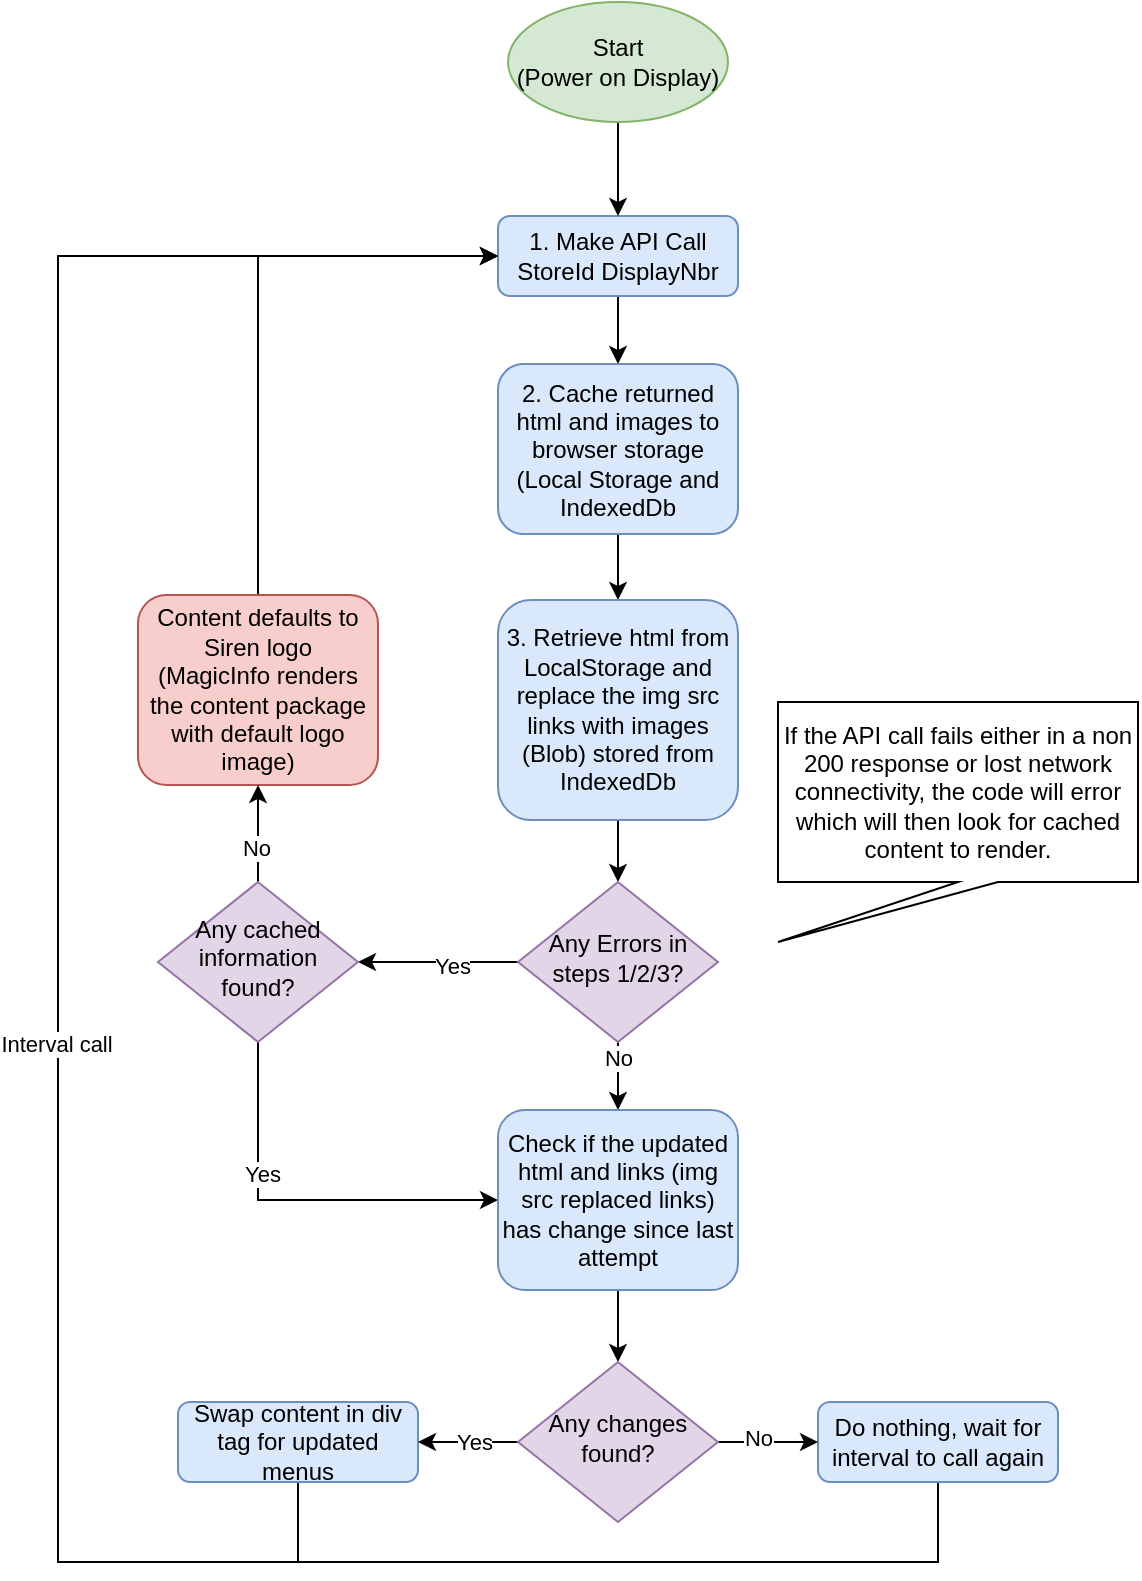 <mxfile version="22.1.2" type="device">
  <diagram id="C5RBs43oDa-KdzZeNtuy" name="Page-1">
    <mxGraphModel dx="1114" dy="804" grid="1" gridSize="10" guides="1" tooltips="1" connect="1" arrows="1" fold="1" page="1" pageScale="1" pageWidth="827" pageHeight="1169" math="0" shadow="0">
      <root>
        <mxCell id="WIyWlLk6GJQsqaUBKTNV-0" />
        <mxCell id="WIyWlLk6GJQsqaUBKTNV-1" parent="WIyWlLk6GJQsqaUBKTNV-0" />
        <mxCell id="1VoOGp__QeZdAw8RW908-10" style="edgeStyle=orthogonalEdgeStyle;rounded=0;orthogonalLoop=1;jettySize=auto;html=1;entryX=0.5;entryY=0;entryDx=0;entryDy=0;" edge="1" parent="WIyWlLk6GJQsqaUBKTNV-1" source="WIyWlLk6GJQsqaUBKTNV-3" target="1VoOGp__QeZdAw8RW908-8">
          <mxGeometry relative="1" as="geometry">
            <mxPoint x="280" y="360" as="targetPoint" />
          </mxGeometry>
        </mxCell>
        <mxCell id="WIyWlLk6GJQsqaUBKTNV-3" value="1. Make API Call&lt;br&gt;StoreId DisplayNbr" style="rounded=1;whiteSpace=wrap;html=1;fontSize=12;glass=0;strokeWidth=1;shadow=0;fillColor=#dae8fc;strokeColor=#6c8ebf;" parent="WIyWlLk6GJQsqaUBKTNV-1" vertex="1">
          <mxGeometry x="400" y="267" width="120" height="40" as="geometry" />
        </mxCell>
        <mxCell id="1VoOGp__QeZdAw8RW908-18" style="edgeStyle=orthogonalEdgeStyle;rounded=0;orthogonalLoop=1;jettySize=auto;html=1;entryX=0.5;entryY=0;entryDx=0;entryDy=0;" edge="1" parent="WIyWlLk6GJQsqaUBKTNV-1" source="1VoOGp__QeZdAw8RW908-8" target="1VoOGp__QeZdAw8RW908-11">
          <mxGeometry relative="1" as="geometry" />
        </mxCell>
        <mxCell id="1VoOGp__QeZdAw8RW908-8" value="2. Cache returned html and images to browser storage&lt;br&gt;(Local Storage and IndexedDb" style="rounded=1;whiteSpace=wrap;html=1;fontSize=12;glass=0;strokeWidth=1;shadow=0;fillColor=#dae8fc;strokeColor=#6c8ebf;" vertex="1" parent="WIyWlLk6GJQsqaUBKTNV-1">
          <mxGeometry x="400" y="341" width="120" height="85" as="geometry" />
        </mxCell>
        <mxCell id="1VoOGp__QeZdAw8RW908-55" style="edgeStyle=orthogonalEdgeStyle;rounded=0;orthogonalLoop=1;jettySize=auto;html=1;entryX=0.5;entryY=0;entryDx=0;entryDy=0;" edge="1" parent="WIyWlLk6GJQsqaUBKTNV-1" source="1VoOGp__QeZdAw8RW908-11" target="1VoOGp__QeZdAw8RW908-12">
          <mxGeometry relative="1" as="geometry" />
        </mxCell>
        <mxCell id="1VoOGp__QeZdAw8RW908-11" value="3. Retrieve html from LocalStorage and replace the img src links with images (Blob) stored from IndexedDb" style="rounded=1;whiteSpace=wrap;html=1;fontSize=12;glass=0;strokeWidth=1;shadow=0;fillColor=#dae8fc;strokeColor=#6c8ebf;" vertex="1" parent="WIyWlLk6GJQsqaUBKTNV-1">
          <mxGeometry x="400" y="459" width="120" height="110" as="geometry" />
        </mxCell>
        <mxCell id="1VoOGp__QeZdAw8RW908-56" style="edgeStyle=orthogonalEdgeStyle;rounded=0;orthogonalLoop=1;jettySize=auto;html=1;" edge="1" parent="WIyWlLk6GJQsqaUBKTNV-1" source="1VoOGp__QeZdAw8RW908-12">
          <mxGeometry relative="1" as="geometry">
            <mxPoint x="330" y="640" as="targetPoint" />
          </mxGeometry>
        </mxCell>
        <mxCell id="1VoOGp__QeZdAw8RW908-65" value="Yes" style="edgeLabel;html=1;align=center;verticalAlign=middle;resizable=0;points=[];" vertex="1" connectable="0" parent="1VoOGp__QeZdAw8RW908-56">
          <mxGeometry x="-0.18" y="2" relative="1" as="geometry">
            <mxPoint as="offset" />
          </mxGeometry>
        </mxCell>
        <mxCell id="1VoOGp__QeZdAw8RW908-79" style="edgeStyle=orthogonalEdgeStyle;rounded=0;orthogonalLoop=1;jettySize=auto;html=1;entryX=0.5;entryY=0;entryDx=0;entryDy=0;" edge="1" parent="WIyWlLk6GJQsqaUBKTNV-1" source="1VoOGp__QeZdAw8RW908-12" target="1VoOGp__QeZdAw8RW908-57">
          <mxGeometry relative="1" as="geometry" />
        </mxCell>
        <mxCell id="1VoOGp__QeZdAw8RW908-82" value="No" style="edgeLabel;html=1;align=center;verticalAlign=middle;resizable=0;points=[];" vertex="1" connectable="0" parent="1VoOGp__QeZdAw8RW908-79">
          <mxGeometry x="-0.652" relative="1" as="geometry">
            <mxPoint as="offset" />
          </mxGeometry>
        </mxCell>
        <mxCell id="1VoOGp__QeZdAw8RW908-12" value="Any Errors in steps 1/2/3?" style="rhombus;whiteSpace=wrap;html=1;shadow=0;fontFamily=Helvetica;fontSize=12;align=center;strokeWidth=1;spacing=6;spacingTop=-4;fillColor=#e1d5e7;strokeColor=#9673a6;" vertex="1" parent="WIyWlLk6GJQsqaUBKTNV-1">
          <mxGeometry x="410" y="600" width="100" height="80" as="geometry" />
        </mxCell>
        <mxCell id="1VoOGp__QeZdAw8RW908-43" style="edgeStyle=orthogonalEdgeStyle;rounded=0;orthogonalLoop=1;jettySize=auto;html=1;entryX=0.5;entryY=0;entryDx=0;entryDy=0;" edge="1" parent="WIyWlLk6GJQsqaUBKTNV-1" source="1VoOGp__QeZdAw8RW908-23" target="WIyWlLk6GJQsqaUBKTNV-3">
          <mxGeometry relative="1" as="geometry">
            <mxPoint x="460" y="260" as="targetPoint" />
          </mxGeometry>
        </mxCell>
        <mxCell id="1VoOGp__QeZdAw8RW908-23" value="Start &lt;br&gt;(Power on Display)" style="ellipse;whiteSpace=wrap;html=1;fillColor=#d5e8d4;strokeColor=#82b366;" vertex="1" parent="WIyWlLk6GJQsqaUBKTNV-1">
          <mxGeometry x="405" y="160" width="110" height="60" as="geometry" />
        </mxCell>
        <mxCell id="1VoOGp__QeZdAw8RW908-77" style="edgeStyle=orthogonalEdgeStyle;rounded=0;orthogonalLoop=1;jettySize=auto;html=1;entryX=0;entryY=0.5;entryDx=0;entryDy=0;" edge="1" parent="WIyWlLk6GJQsqaUBKTNV-1" source="1VoOGp__QeZdAw8RW908-33" target="WIyWlLk6GJQsqaUBKTNV-3">
          <mxGeometry relative="1" as="geometry">
            <Array as="points">
              <mxPoint x="280" y="287" />
            </Array>
          </mxGeometry>
        </mxCell>
        <mxCell id="1VoOGp__QeZdAw8RW908-33" value="Content defaults to Siren logo&lt;br style=&quot;border-color: var(--border-color);&quot;&gt;(MagicInfo renders the content package with default logo image)" style="rounded=1;whiteSpace=wrap;html=1;fontSize=12;glass=0;strokeWidth=1;shadow=0;fillColor=#f8cecc;strokeColor=#b85450;" vertex="1" parent="WIyWlLk6GJQsqaUBKTNV-1">
          <mxGeometry x="220" y="456.5" width="120" height="95" as="geometry" />
        </mxCell>
        <mxCell id="1VoOGp__QeZdAw8RW908-85" style="edgeStyle=orthogonalEdgeStyle;rounded=0;orthogonalLoop=1;jettySize=auto;html=1;entryX=0;entryY=0.5;entryDx=0;entryDy=0;" edge="1" parent="WIyWlLk6GJQsqaUBKTNV-1" source="1VoOGp__QeZdAw8RW908-51" target="WIyWlLk6GJQsqaUBKTNV-3">
          <mxGeometry relative="1" as="geometry">
            <Array as="points">
              <mxPoint x="620" y="940" />
              <mxPoint x="180" y="940" />
              <mxPoint x="180" y="287" />
            </Array>
          </mxGeometry>
        </mxCell>
        <mxCell id="1VoOGp__QeZdAw8RW908-51" value="Do nothing, wait for interval to call again" style="rounded=1;whiteSpace=wrap;html=1;fontSize=12;glass=0;strokeWidth=1;shadow=0;fillColor=#dae8fc;strokeColor=#6c8ebf;" vertex="1" parent="WIyWlLk6GJQsqaUBKTNV-1">
          <mxGeometry x="560" y="860" width="120" height="40" as="geometry" />
        </mxCell>
        <mxCell id="1VoOGp__QeZdAw8RW908-86" style="edgeStyle=orthogonalEdgeStyle;rounded=0;orthogonalLoop=1;jettySize=auto;html=1;entryX=0;entryY=0.5;entryDx=0;entryDy=0;" edge="1" parent="WIyWlLk6GJQsqaUBKTNV-1" source="1VoOGp__QeZdAw8RW908-52" target="WIyWlLk6GJQsqaUBKTNV-3">
          <mxGeometry relative="1" as="geometry">
            <Array as="points">
              <mxPoint x="300" y="940" />
              <mxPoint x="180" y="940" />
              <mxPoint x="180" y="287" />
            </Array>
          </mxGeometry>
        </mxCell>
        <mxCell id="1VoOGp__QeZdAw8RW908-87" value="Interval call" style="edgeLabel;html=1;align=center;verticalAlign=middle;resizable=0;points=[];" vertex="1" connectable="0" parent="1VoOGp__QeZdAw8RW908-86">
          <mxGeometry x="-0.189" y="1" relative="1" as="geometry">
            <mxPoint as="offset" />
          </mxGeometry>
        </mxCell>
        <mxCell id="1VoOGp__QeZdAw8RW908-52" value="Swap content in div tag for updated menus" style="rounded=1;whiteSpace=wrap;html=1;fontSize=12;glass=0;strokeWidth=1;shadow=0;fillColor=#dae8fc;strokeColor=#6c8ebf;" vertex="1" parent="WIyWlLk6GJQsqaUBKTNV-1">
          <mxGeometry x="240" y="860" width="120" height="40" as="geometry" />
        </mxCell>
        <mxCell id="1VoOGp__QeZdAw8RW908-63" style="edgeStyle=orthogonalEdgeStyle;rounded=0;orthogonalLoop=1;jettySize=auto;html=1;entryX=0.5;entryY=1;entryDx=0;entryDy=0;" edge="1" parent="WIyWlLk6GJQsqaUBKTNV-1" source="1VoOGp__QeZdAw8RW908-53" target="1VoOGp__QeZdAw8RW908-33">
          <mxGeometry relative="1" as="geometry">
            <mxPoint x="280" y="570" as="targetPoint" />
          </mxGeometry>
        </mxCell>
        <mxCell id="1VoOGp__QeZdAw8RW908-69" value="No" style="edgeLabel;html=1;align=center;verticalAlign=middle;resizable=0;points=[];" vertex="1" connectable="0" parent="1VoOGp__QeZdAw8RW908-63">
          <mxGeometry x="-0.277" y="1" relative="1" as="geometry">
            <mxPoint as="offset" />
          </mxGeometry>
        </mxCell>
        <mxCell id="1VoOGp__QeZdAw8RW908-83" style="edgeStyle=orthogonalEdgeStyle;rounded=0;orthogonalLoop=1;jettySize=auto;html=1;entryX=0;entryY=0.5;entryDx=0;entryDy=0;" edge="1" parent="WIyWlLk6GJQsqaUBKTNV-1" source="1VoOGp__QeZdAw8RW908-53" target="1VoOGp__QeZdAw8RW908-57">
          <mxGeometry relative="1" as="geometry">
            <Array as="points">
              <mxPoint x="280" y="759" />
            </Array>
          </mxGeometry>
        </mxCell>
        <mxCell id="1VoOGp__QeZdAw8RW908-84" value="Yes" style="edgeLabel;html=1;align=center;verticalAlign=middle;resizable=0;points=[];" vertex="1" connectable="0" parent="1VoOGp__QeZdAw8RW908-83">
          <mxGeometry x="-0.337" y="2" relative="1" as="geometry">
            <mxPoint as="offset" />
          </mxGeometry>
        </mxCell>
        <mxCell id="1VoOGp__QeZdAw8RW908-53" value="Any cached information found?" style="rhombus;whiteSpace=wrap;html=1;shadow=0;fontFamily=Helvetica;fontSize=12;align=center;strokeWidth=1;spacing=6;spacingTop=-4;fillColor=#e1d5e7;strokeColor=#9673a6;" vertex="1" parent="WIyWlLk6GJQsqaUBKTNV-1">
          <mxGeometry x="230" y="600" width="100" height="80" as="geometry" />
        </mxCell>
        <mxCell id="1VoOGp__QeZdAw8RW908-64" style="edgeStyle=orthogonalEdgeStyle;rounded=0;orthogonalLoop=1;jettySize=auto;html=1;entryX=0.5;entryY=0;entryDx=0;entryDy=0;" edge="1" parent="WIyWlLk6GJQsqaUBKTNV-1" source="1VoOGp__QeZdAw8RW908-57" target="1VoOGp__QeZdAw8RW908-59">
          <mxGeometry relative="1" as="geometry" />
        </mxCell>
        <mxCell id="1VoOGp__QeZdAw8RW908-57" value="Check if the updated html and links (img src replaced links) has change since last attempt" style="rounded=1;whiteSpace=wrap;html=1;fontSize=12;glass=0;strokeWidth=1;shadow=0;fillColor=#dae8fc;strokeColor=#6c8ebf;" vertex="1" parent="WIyWlLk6GJQsqaUBKTNV-1">
          <mxGeometry x="400" y="714" width="120" height="90" as="geometry" />
        </mxCell>
        <mxCell id="1VoOGp__QeZdAw8RW908-70" style="edgeStyle=orthogonalEdgeStyle;rounded=0;orthogonalLoop=1;jettySize=auto;html=1;entryX=0;entryY=0.5;entryDx=0;entryDy=0;" edge="1" parent="WIyWlLk6GJQsqaUBKTNV-1" source="1VoOGp__QeZdAw8RW908-59" target="1VoOGp__QeZdAw8RW908-51">
          <mxGeometry relative="1" as="geometry" />
        </mxCell>
        <mxCell id="1VoOGp__QeZdAw8RW908-72" value="No" style="edgeLabel;html=1;align=center;verticalAlign=middle;resizable=0;points=[];" vertex="1" connectable="0" parent="1VoOGp__QeZdAw8RW908-70">
          <mxGeometry x="-0.2" y="2" relative="1" as="geometry">
            <mxPoint as="offset" />
          </mxGeometry>
        </mxCell>
        <mxCell id="1VoOGp__QeZdAw8RW908-71" style="edgeStyle=orthogonalEdgeStyle;rounded=0;orthogonalLoop=1;jettySize=auto;html=1;entryX=1;entryY=0.5;entryDx=0;entryDy=0;" edge="1" parent="WIyWlLk6GJQsqaUBKTNV-1" source="1VoOGp__QeZdAw8RW908-59" target="1VoOGp__QeZdAw8RW908-52">
          <mxGeometry relative="1" as="geometry" />
        </mxCell>
        <mxCell id="1VoOGp__QeZdAw8RW908-74" value="Yes" style="edgeLabel;html=1;align=center;verticalAlign=middle;resizable=0;points=[];" vertex="1" connectable="0" parent="1VoOGp__QeZdAw8RW908-71">
          <mxGeometry x="-0.12" relative="1" as="geometry">
            <mxPoint as="offset" />
          </mxGeometry>
        </mxCell>
        <mxCell id="1VoOGp__QeZdAw8RW908-59" value="Any changes found?" style="rhombus;whiteSpace=wrap;html=1;shadow=0;fontFamily=Helvetica;fontSize=12;align=center;strokeWidth=1;spacing=6;spacingTop=-4;fillColor=#e1d5e7;strokeColor=#9673a6;" vertex="1" parent="WIyWlLk6GJQsqaUBKTNV-1">
          <mxGeometry x="410" y="840" width="100" height="80" as="geometry" />
        </mxCell>
        <mxCell id="1VoOGp__QeZdAw8RW908-88" value="If the API call fails either in a non 200 response or lost network connectivity, the code will error which will then look for cached content to render." style="shape=callout;whiteSpace=wrap;html=1;perimeter=calloutPerimeter;position2=0;" vertex="1" parent="WIyWlLk6GJQsqaUBKTNV-1">
          <mxGeometry x="540" y="510" width="180" height="120" as="geometry" />
        </mxCell>
      </root>
    </mxGraphModel>
  </diagram>
</mxfile>
